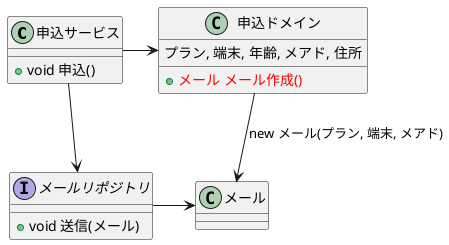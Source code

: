 @startuml

class 申込サービス {
  + void 申込()
}

class 申込ドメイン {
  プラン, 端末, 年齢, メアド, 住所
  + <font color=red>メール メール作成()</font>
}

interface メールリポジトリ {
  + void 送信(メール)
}

申込ドメイン --> メール : new メール(プラン, 端末, メアド)

class メール
メールリポジトリ -r-> メール
申込サービス -r-> 申込ドメイン
申込サービス -d-> メールリポジトリ

@enduml